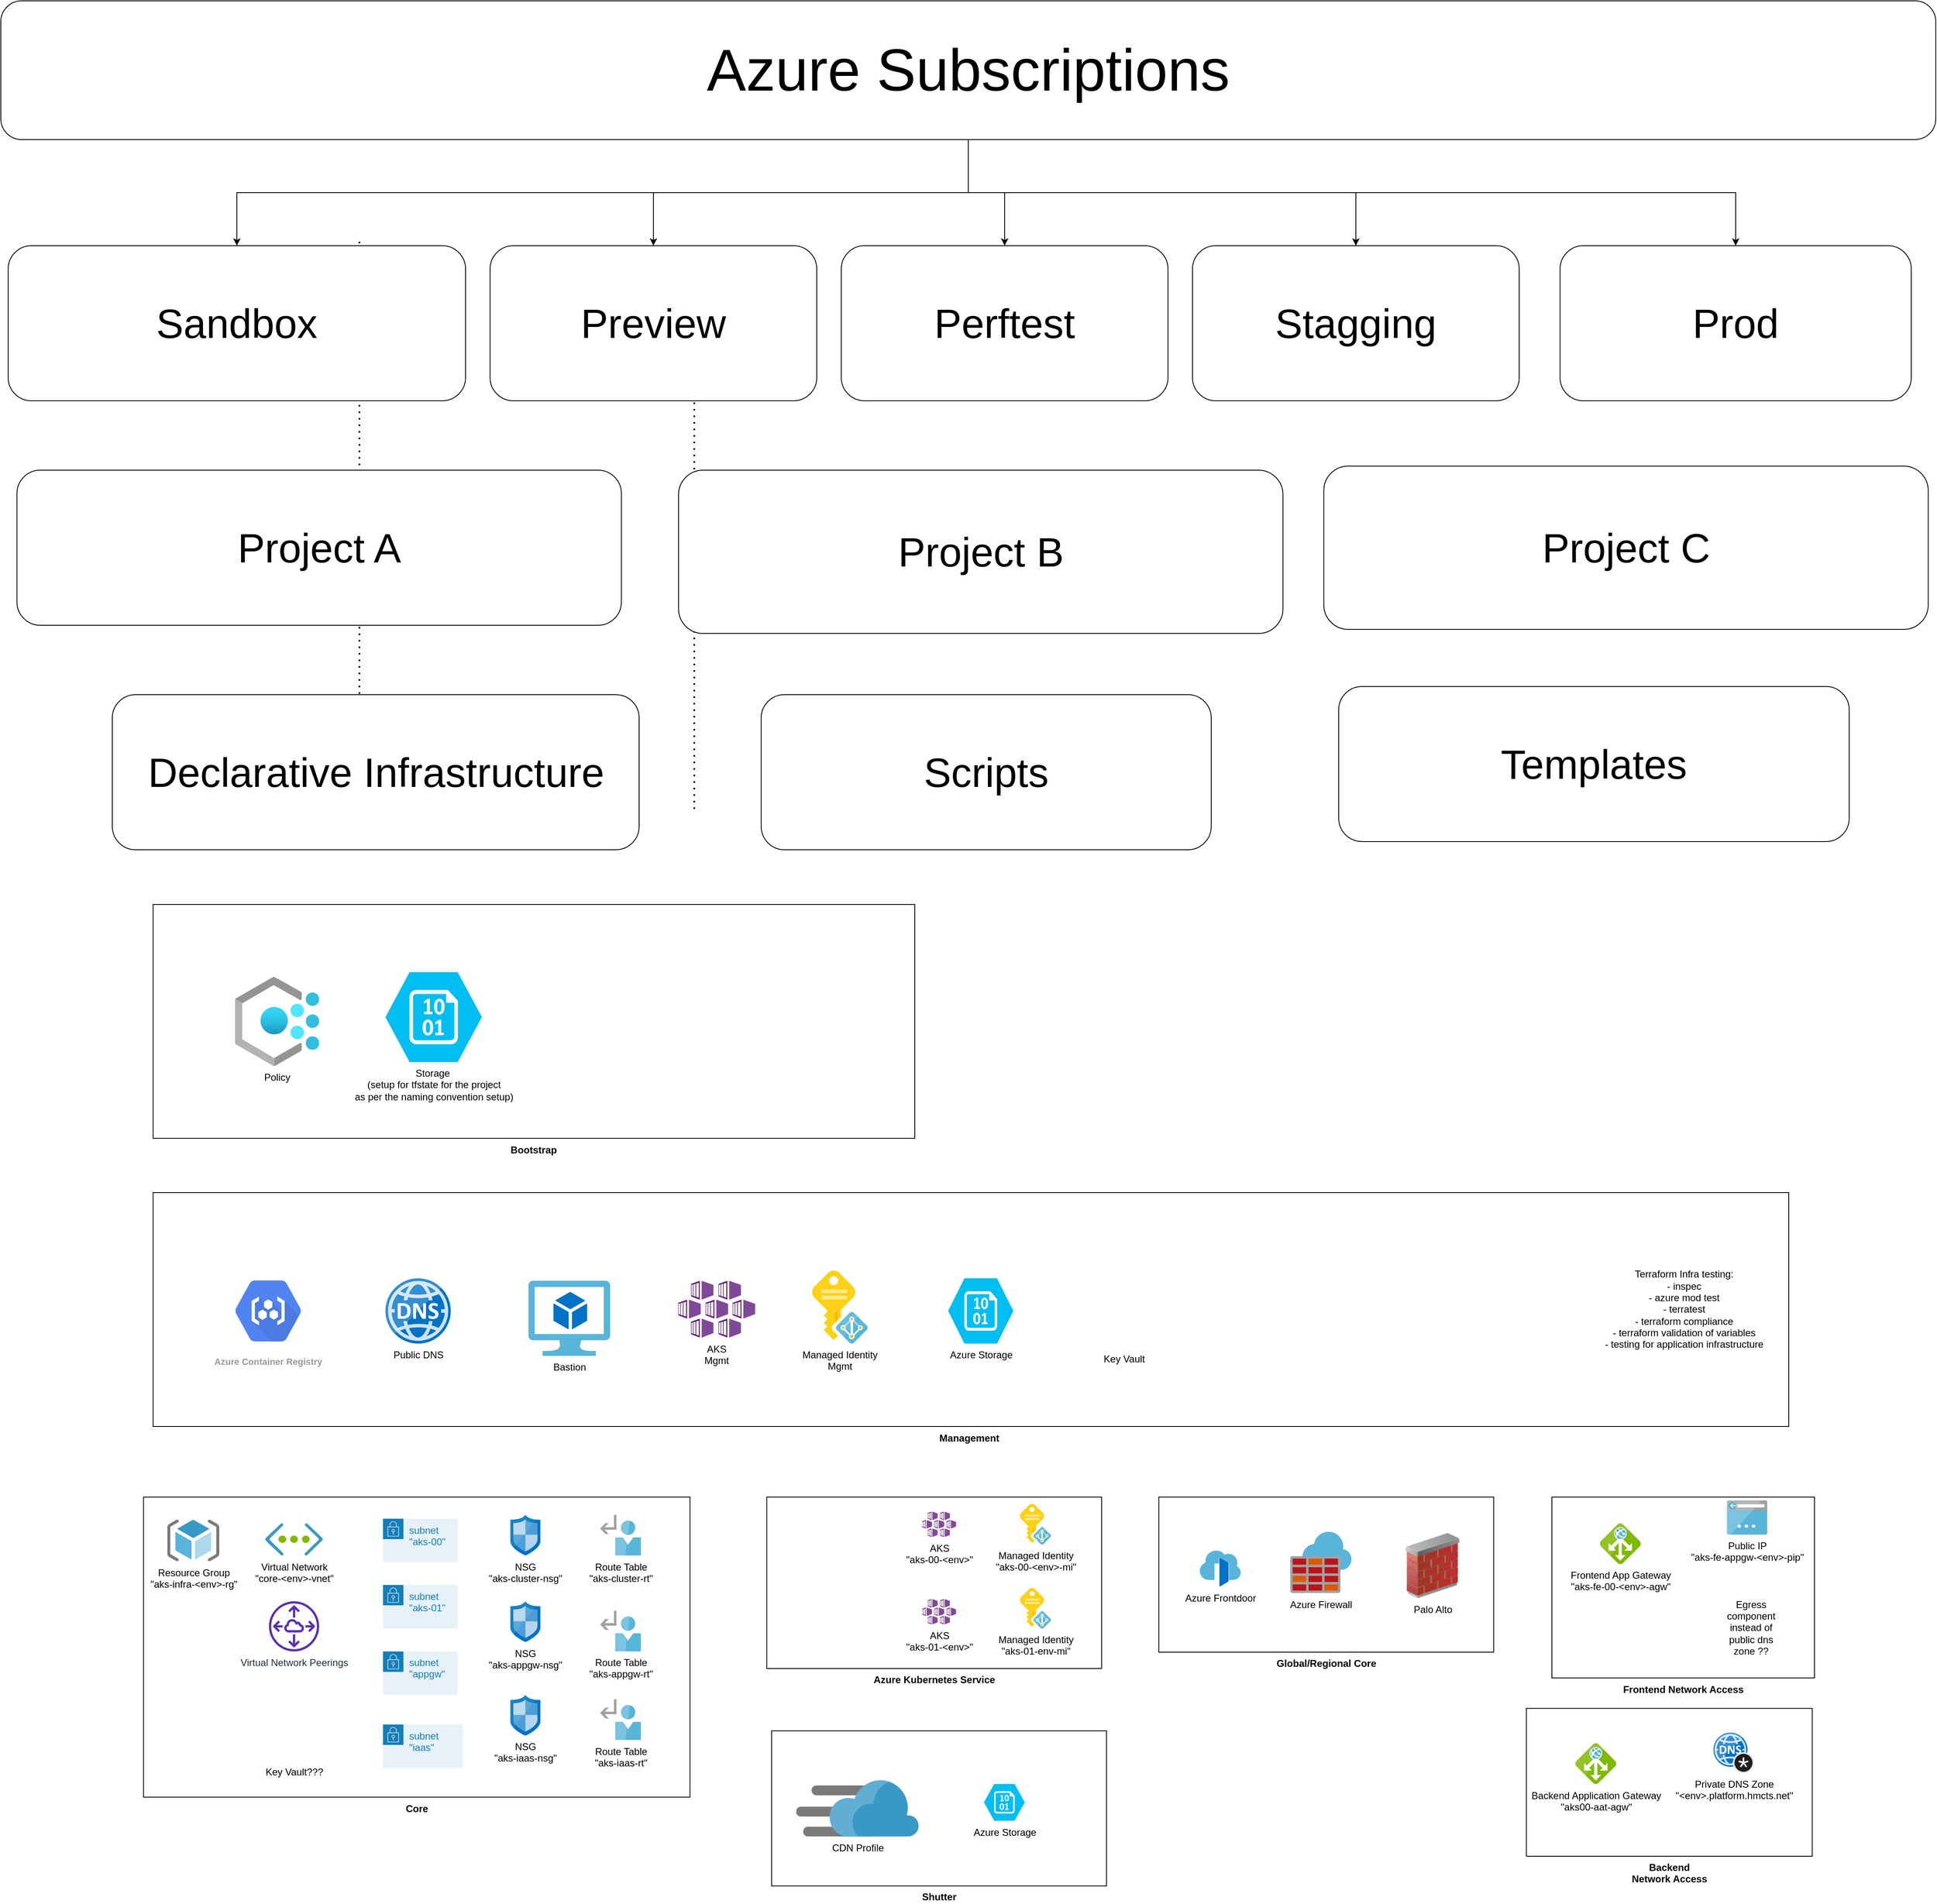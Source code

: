 <mxfile version="13.9.9" type="device"><diagram id="Ht1M8jgEwFfnCIfOTk4-" name="Page-1"><mxGraphModel dx="1977" dy="1884" grid="1" gridSize="10" guides="1" tooltips="1" connect="1" arrows="1" fold="1" page="1" pageScale="1" pageWidth="1169" pageHeight="827" math="0" shadow="0"><root><mxCell id="0"/><mxCell id="1" parent="0"/><mxCell id="q0Nr0UApzR_G378WUA1a-2" value="Backend &lt;br&gt;Network Access" style="rounded=0;whiteSpace=wrap;html=1;direction=east;labelPosition=center;verticalLabelPosition=bottom;align=center;verticalAlign=top;fontStyle=1" parent="1" vertex="1"><mxGeometry x="1908.75" y="1811.86" width="350" height="181.14" as="geometry"/></mxCell><mxCell id="dzg-vBtgRfbUb7GHAAN7-91" value="Global/Regional Core" style="rounded=0;whiteSpace=wrap;html=1;direction=east;labelPosition=center;verticalLabelPosition=bottom;align=center;verticalAlign=top;fontStyle=1" parent="1" vertex="1"><mxGeometry x="1458.75" y="1553" width="410" height="190" as="geometry"/></mxCell><mxCell id="dzg-vBtgRfbUb7GHAAN7-1" value="Core" style="rounded=0;whiteSpace=wrap;html=1;direction=east;labelPosition=center;verticalLabelPosition=bottom;align=center;verticalAlign=top;fontStyle=1" parent="1" vertex="1"><mxGeometry x="215.75" y="1553.0" width="669" height="367.62" as="geometry"/></mxCell><mxCell id="dzg-vBtgRfbUb7GHAAN7-39" value="Azure Kubernetes Service" style="rounded=0;whiteSpace=wrap;html=1;direction=east;labelPosition=center;verticalLabelPosition=bottom;align=center;verticalAlign=top;fontStyle=1" parent="1" vertex="1"><mxGeometry x="978.75" y="1553" width="410" height="210" as="geometry"/></mxCell><mxCell id="dzg-vBtgRfbUb7GHAAN7-64" value="subnet&lt;br&gt;&quot;iaas&quot;" style="points=[[0,0],[0.25,0],[0.5,0],[0.75,0],[1,0],[1,0.25],[1,0.5],[1,0.75],[1,1],[0.75,1],[0.5,1],[0.25,1],[0,1],[0,0.75],[0,0.5],[0,0.25]];outlineConnect=0;gradientColor=none;html=1;whiteSpace=wrap;fontSize=12;fontStyle=0;shape=mxgraph.aws4.group;grIcon=mxgraph.aws4.group_security_group;grStroke=0;strokeColor=#147EBA;fillColor=#E6F2F8;verticalAlign=top;align=left;spacingLeft=30;fontColor=#147EBA;dashed=0;" parent="1" vertex="1"><mxGeometry x="508.93" y="1831.62" width="97.47" height="53.5" as="geometry"/></mxCell><mxCell id="dzg-vBtgRfbUb7GHAAN7-75" value="Frontend Network Access" style="rounded=0;whiteSpace=wrap;html=1;direction=east;labelPosition=center;verticalLabelPosition=bottom;align=center;verticalAlign=top;fontStyle=1" parent="1" vertex="1"><mxGeometry x="1940" y="1553" width="321.5" height="221.62" as="geometry"/></mxCell><mxCell id="dzg-vBtgRfbUb7GHAAN7-65" value="subnet&lt;br&gt;&quot;appgw&quot;" style="points=[[0,0],[0.25,0],[0.5,0],[0.75,0],[1,0],[1,0.25],[1,0.5],[1,0.75],[1,1],[0.75,1],[0.5,1],[0.25,1],[0,1],[0,0.75],[0,0.5],[0,0.25]];outlineConnect=0;gradientColor=none;html=1;whiteSpace=wrap;fontSize=12;fontStyle=0;shape=mxgraph.aws4.group;grIcon=mxgraph.aws4.group_security_group;grStroke=0;strokeColor=#147EBA;fillColor=#E6F2F8;verticalAlign=top;align=left;spacingLeft=30;fontColor=#147EBA;dashed=0;" parent="1" vertex="1"><mxGeometry x="508.93" y="1742.12" width="91.31" height="53.25" as="geometry"/></mxCell><mxCell id="dzg-vBtgRfbUb7GHAAN7-4" value="Resource Group&lt;br&gt;&quot;aks-infra-&amp;lt;env&amp;gt;-rg&quot;" style="aspect=fixed;html=1;points=[];align=center;image;fontSize=12;image=img/lib/mscae/ResourceGroup.svg;" parent="1" vertex="1"><mxGeometry x="244.75" y="1580.62" width="63.75" height="51" as="geometry"/></mxCell><mxCell id="dzg-vBtgRfbUb7GHAAN7-5" value="Virtual Network&lt;br&gt;&quot;core-&amp;lt;env&amp;gt;-vnet&quot;" style="aspect=fixed;html=1;points=[];align=center;image;fontSize=12;image=img/lib/mscae/Virtual_Network.svg;" parent="1" vertex="1"><mxGeometry x="364.75" y="1585.12" width="70.54" height="39.5" as="geometry"/></mxCell><mxCell id="dzg-vBtgRfbUb7GHAAN7-6" value="Virtual Network Peerings" style="outlineConnect=0;fontColor=#232F3E;gradientColor=none;fillColor=#5A30B5;strokeColor=none;dashed=0;verticalLabelPosition=bottom;verticalAlign=top;align=center;html=1;fontSize=12;fontStyle=0;aspect=fixed;pointerEvents=1;shape=mxgraph.aws4.peering;" parent="1" vertex="1"><mxGeometry x="369.27" y="1680.62" width="61.5" height="61.5" as="geometry"/></mxCell><mxCell id="dzg-vBtgRfbUb7GHAAN7-9" value="Key Vault???" style="shape=image;html=1;verticalAlign=top;verticalLabelPosition=bottom;labelBackgroundColor=#ffffff;imageAspect=0;aspect=fixed;image=https://cdn4.iconfinder.com/data/icons/geosm-e-commerce/48/key-3-128.png" parent="1" vertex="1"><mxGeometry x="357.13" y="1790.62" width="85.25" height="85.25" as="geometry"/></mxCell><mxCell id="dzg-vBtgRfbUb7GHAAN7-14" value="Palo Alto" style="image;html=1;image=img/lib/clip_art/networking/Firewall_02_128x128.png" parent="1" vertex="1"><mxGeometry x="1753.95" y="1597" width="80" height="80" as="geometry"/></mxCell><mxCell id="dzg-vBtgRfbUb7GHAAN7-24" value="Azure Firewall" style="aspect=fixed;html=1;points=[];align=center;image;fontSize=12;image=img/lib/mscae/Azure_Firewall.svg;" parent="1" vertex="1"><mxGeometry x="1619.58" y="1595.5" width="75" height="75" as="geometry"/></mxCell><mxCell id="dzg-vBtgRfbUb7GHAAN7-25" value="Private DNS Zone&lt;br&gt;&quot;&amp;lt;env&amp;gt;.platform.hmcts.net&quot;" style="aspect=fixed;html=1;points=[];align=center;image;fontSize=12;image=img/lib/mscae/DNS_Private_Zones.svg;" parent="1" vertex="1"><mxGeometry x="2137.62" y="1841.48" width="50" height="50" as="geometry"/></mxCell><mxCell id="dzg-vBtgRfbUb7GHAAN7-30" value="Managed Identity&lt;br&gt;&quot;aks-00-&amp;lt;env&amp;gt;-mi&quot;" style="aspect=fixed;html=1;points=[];align=center;image;fontSize=12;image=img/lib/mscae/Managed_Identities.svg;" parent="1" vertex="1"><mxGeometry x="1288.75" y="1561.38" width="38" height="50" as="geometry"/></mxCell><mxCell id="dzg-vBtgRfbUb7GHAAN7-31" value="" style="endArrow=none;dashed=1;html=1;dashPattern=1 3;strokeWidth=2;" parent="1" edge="1"><mxGeometry width="50" height="50" relative="1" as="geometry"><mxPoint x="480" y="705" as="sourcePoint"/><mxPoint x="480" y="15" as="targetPoint"/></mxGeometry></mxCell><mxCell id="dzg-vBtgRfbUb7GHAAN7-33" value="" style="endArrow=none;dashed=1;html=1;dashPattern=1 3;strokeWidth=2;" parent="1" edge="1"><mxGeometry width="50" height="50" relative="1" as="geometry"><mxPoint x="890" y="710" as="sourcePoint"/><mxPoint x="890" y="20" as="targetPoint"/></mxGeometry></mxCell><mxCell id="dzg-vBtgRfbUb7GHAAN7-46" value="Azure Frontdoor" style="aspect=fixed;html=1;points=[];align=center;image;fontSize=12;image=img/lib/mscae/Front_Doors.svg;" parent="1" vertex="1"><mxGeometry x="1508.95" y="1618.5" width="50" height="44" as="geometry"/></mxCell><mxCell id="dzg-vBtgRfbUb7GHAAN7-48" value="Frontend App Gateway&lt;br&gt;&quot;aks-fe-00-&amp;lt;env&amp;gt;-agw&quot;" style="aspect=fixed;html=1;points=[];align=center;image;fontSize=12;image=img/lib/mscae/Application_Gateway.svg;" parent="1" vertex="1"><mxGeometry x="1998.75" y="1585.12" width="50" height="50" as="geometry"/></mxCell><mxCell id="dzg-vBtgRfbUb7GHAAN7-49" value="Backend Application Gateway&lt;br&gt;&quot;aks00-aat-agw&quot;" style="aspect=fixed;html=1;points=[];align=center;image;fontSize=12;image=img/lib/mscae/Application_Gateway.svg;" parent="1" vertex="1"><mxGeometry x="1968.75" y="1854.52" width="50" height="50" as="geometry"/></mxCell><mxCell id="dzg-vBtgRfbUb7GHAAN7-51" value="AKS&lt;br&gt;&quot;aks-01-&amp;lt;env&amp;gt;&quot;" style="aspect=fixed;html=1;points=[];align=center;image;fontSize=12;image=img/lib/mscae/Kubernetes_Services.svg;" parent="1" vertex="1"><mxGeometry x="1168.75" y="1678" width="41.89" height="31" as="geometry"/></mxCell><mxCell id="dzg-vBtgRfbUb7GHAAN7-52" value="Managed Identity&lt;br&gt;&quot;aks-01-env-mi&quot;" style="aspect=fixed;html=1;points=[];align=center;image;fontSize=12;image=img/lib/mscae/Managed_Identities.svg;" parent="1" vertex="1"><mxGeometry x="1288.75" y="1664.38" width="38" height="50" as="geometry"/></mxCell><mxCell id="dzg-vBtgRfbUb7GHAAN7-55" value="Public IP&lt;br&gt;&quot;aks-fe-appgw-&amp;lt;env&amp;gt;-pip&quot;" style="aspect=fixed;html=1;points=[];align=center;image;fontSize=12;image=img/lib/mscae/App_Service_IPAddress.svg;" parent="1" vertex="1"><mxGeometry x="2154" y="1557" width="50" height="42" as="geometry"/></mxCell><mxCell id="dzg-vBtgRfbUb7GHAAN7-56" value="AKS&lt;br&gt;&quot;aks-00-&amp;lt;env&amp;gt;&quot;" style="aspect=fixed;html=1;points=[];align=center;image;fontSize=12;image=img/lib/mscae/Kubernetes_Services.svg;" parent="1" vertex="1"><mxGeometry x="1168.75" y="1570.88" width="41.89" height="31" as="geometry"/></mxCell><mxCell id="dzg-vBtgRfbUb7GHAAN7-59" value="NSG&lt;br&gt;&quot;aks-cluster-nsg&quot;" style="aspect=fixed;html=1;points=[];align=center;image;fontSize=12;image=img/lib/mscae/Network_Security_Groups_Classic.svg;" parent="1" vertex="1"><mxGeometry x="664.75" y="1574.62" width="37" height="50" as="geometry"/></mxCell><mxCell id="dzg-vBtgRfbUb7GHAAN7-61" value="NSG&lt;br&gt;&quot;aks-iaas-nsg&quot;" style="aspect=fixed;html=1;points=[];align=center;image;fontSize=12;image=img/lib/mscae/Network_Security_Groups_Classic.svg;" parent="1" vertex="1"><mxGeometry x="664.75" y="1795.37" width="37" height="50" as="geometry"/></mxCell><mxCell id="dzg-vBtgRfbUb7GHAAN7-62" value="NSG&lt;br&gt;&quot;aks-appgw-nsg&quot;" style="aspect=fixed;html=1;points=[];align=center;image;fontSize=12;image=img/lib/mscae/Network_Security_Groups_Classic.svg;" parent="1" vertex="1"><mxGeometry x="664.75" y="1680.62" width="37" height="50" as="geometry"/></mxCell><mxCell id="dzg-vBtgRfbUb7GHAAN7-79" value="Egress component instead of public dns zone ??" style="text;html=1;strokeColor=none;fillColor=none;align=center;verticalAlign=middle;whiteSpace=wrap;rounded=0;" parent="1" vertex="1"><mxGeometry x="2164" y="1703" width="40" height="20" as="geometry"/></mxCell><mxCell id="dzg-vBtgRfbUb7GHAAN7-94" value="Route Table&lt;br&gt;&quot;aks-cluster-rt&quot;" style="aspect=fixed;html=1;points=[];align=center;image;fontSize=12;image=img/lib/mscae/UserDefinedRoute.svg;" parent="1" vertex="1"><mxGeometry x="774.75" y="1574.62" width="50" height="50" as="geometry"/></mxCell><mxCell id="W7CBuMMYbszcWd5UE86Y-9" value="&lt;span style=&quot;font-size: 50px&quot;&gt;Project A&lt;/span&gt;" style="rounded=1;whiteSpace=wrap;html=1;" parent="1" vertex="1"><mxGeometry x="60.75" y="295" width="740" height="190" as="geometry"/></mxCell><mxCell id="W7CBuMMYbszcWd5UE86Y-11" value="&lt;font style=&quot;font-size: 50px&quot;&gt;Project B&lt;/font&gt;" style="rounded=1;whiteSpace=wrap;html=1;" parent="1" vertex="1"><mxGeometry x="870.75" y="295" width="740" height="200" as="geometry"/></mxCell><mxCell id="W7CBuMMYbszcWd5UE86Y-12" value="&lt;font style=&quot;font-size: 50px&quot;&gt;Project C&lt;/font&gt;" style="rounded=1;whiteSpace=wrap;html=1;" parent="1" vertex="1"><mxGeometry x="1660.75" y="290" width="740" height="200" as="geometry"/></mxCell><mxCell id="W7CBuMMYbszcWd5UE86Y-14" value="&lt;span style=&quot;font-size: 50px&quot;&gt;Sandbox&lt;/span&gt;" style="rounded=1;whiteSpace=wrap;html=1;" parent="1" vertex="1"><mxGeometry x="50" y="20" width="560" height="190" as="geometry"/></mxCell><mxCell id="W7CBuMMYbszcWd5UE86Y-15" value="&lt;span style=&quot;font-size: 50px&quot;&gt;Preview&lt;/span&gt;" style="rounded=1;whiteSpace=wrap;html=1;" parent="1" vertex="1"><mxGeometry x="640" y="20" width="400" height="190" as="geometry"/></mxCell><mxCell id="W7CBuMMYbszcWd5UE86Y-17" value="&lt;span style=&quot;font-size: 50px&quot;&gt;Perftest&lt;/span&gt;" style="rounded=1;whiteSpace=wrap;html=1;" parent="1" vertex="1"><mxGeometry x="1070" y="20" width="400" height="190" as="geometry"/></mxCell><mxCell id="W7CBuMMYbszcWd5UE86Y-18" value="&lt;span style=&quot;font-size: 50px&quot;&gt;Stagging&lt;/span&gt;" style="rounded=1;whiteSpace=wrap;html=1;" parent="1" vertex="1"><mxGeometry x="1500" y="20" width="400" height="190" as="geometry"/></mxCell><mxCell id="W7CBuMMYbszcWd5UE86Y-19" value="&lt;span style=&quot;font-size: 50px&quot;&gt;Prod&lt;/span&gt;" style="rounded=1;whiteSpace=wrap;html=1;" parent="1" vertex="1"><mxGeometry x="1950" y="20" width="430" height="190" as="geometry"/></mxCell><mxCell id="W7CBuMMYbszcWd5UE86Y-21" value="&lt;span style=&quot;font-size: 50px&quot;&gt;Declarative Infrastructure&lt;/span&gt;" style="rounded=1;whiteSpace=wrap;html=1;" parent="1" vertex="1"><mxGeometry x="177.5" y="570" width="645" height="190" as="geometry"/></mxCell><mxCell id="W7CBuMMYbszcWd5UE86Y-22" value="&lt;font style=&quot;font-size: 50px&quot;&gt;Scripts&lt;/font&gt;" style="rounded=1;whiteSpace=wrap;html=1;" parent="1" vertex="1"><mxGeometry x="971.92" y="570" width="551" height="190" as="geometry"/></mxCell><mxCell id="W7CBuMMYbszcWd5UE86Y-23" value="&lt;font style=&quot;font-size: 50px&quot;&gt;Templates&lt;/font&gt;" style="rounded=1;whiteSpace=wrap;html=1;" parent="1" vertex="1"><mxGeometry x="1679" y="560" width="625" height="190" as="geometry"/></mxCell><mxCell id="JLRTNXTvD-Qj_0J0ULGA-2" style="edgeStyle=orthogonalEdgeStyle;rounded=0;orthogonalLoop=1;jettySize=auto;html=1;" parent="1" source="JLRTNXTvD-Qj_0J0ULGA-1" target="W7CBuMMYbszcWd5UE86Y-14" edge="1"><mxGeometry relative="1" as="geometry"/></mxCell><mxCell id="JLRTNXTvD-Qj_0J0ULGA-3" style="edgeStyle=orthogonalEdgeStyle;rounded=0;orthogonalLoop=1;jettySize=auto;html=1;" parent="1" source="JLRTNXTvD-Qj_0J0ULGA-1" target="W7CBuMMYbszcWd5UE86Y-18" edge="1"><mxGeometry relative="1" as="geometry"/></mxCell><mxCell id="JLRTNXTvD-Qj_0J0ULGA-4" style="edgeStyle=orthogonalEdgeStyle;rounded=0;orthogonalLoop=1;jettySize=auto;html=1;entryX=0.5;entryY=0;entryDx=0;entryDy=0;" parent="1" source="JLRTNXTvD-Qj_0J0ULGA-1" target="W7CBuMMYbszcWd5UE86Y-15" edge="1"><mxGeometry relative="1" as="geometry"/></mxCell><mxCell id="JLRTNXTvD-Qj_0J0ULGA-5" style="edgeStyle=orthogonalEdgeStyle;rounded=0;orthogonalLoop=1;jettySize=auto;html=1;entryX=0.5;entryY=0;entryDx=0;entryDy=0;" parent="1" source="JLRTNXTvD-Qj_0J0ULGA-1" target="W7CBuMMYbszcWd5UE86Y-17" edge="1"><mxGeometry relative="1" as="geometry"/></mxCell><mxCell id="JLRTNXTvD-Qj_0J0ULGA-6" style="edgeStyle=orthogonalEdgeStyle;rounded=0;orthogonalLoop=1;jettySize=auto;html=1;" parent="1" source="JLRTNXTvD-Qj_0J0ULGA-1" target="W7CBuMMYbszcWd5UE86Y-19" edge="1"><mxGeometry relative="1" as="geometry"/></mxCell><mxCell id="JLRTNXTvD-Qj_0J0ULGA-1" value="&lt;font style=&quot;font-size: 72px&quot;&gt;Azure Subscriptions&lt;/font&gt;" style="rounded=1;whiteSpace=wrap;html=1;" parent="1" vertex="1"><mxGeometry x="41" y="-280" width="2369" height="170" as="geometry"/></mxCell><mxCell id="JLRTNXTvD-Qj_0J0ULGA-26" value="Management&amp;nbsp;&lt;br&gt;" style="rounded=0;whiteSpace=wrap;html=1;direction=east;labelPosition=center;verticalLabelPosition=bottom;align=center;verticalAlign=top;fontStyle=1" parent="1" vertex="1"><mxGeometry x="227.42" y="1180" width="2002.58" height="286.5" as="geometry"/></mxCell><mxCell id="JLRTNXTvD-Qj_0J0ULGA-29" value="Azure Container Registry" style="html=1;fillColor=#5184F3;strokeColor=none;verticalAlign=top;labelPosition=center;verticalLabelPosition=bottom;align=center;spacingTop=-6;fontSize=11;fontStyle=1;fontColor=#999999;shape=mxgraph.gcp2.hexIcon;prIcon=container_registry" parent="1" vertex="1"><mxGeometry x="306.92" y="1270" width="123" height="110" as="geometry"/></mxCell><mxCell id="JLRTNXTvD-Qj_0J0ULGA-30" value="Public DNS" style="aspect=fixed;html=1;points=[];align=center;image;fontSize=12;image=img/lib/mscae/DNS.svg;" parent="1" vertex="1"><mxGeometry x="511.92" y="1285" width="80" height="80" as="geometry"/></mxCell><mxCell id="JLRTNXTvD-Qj_0J0ULGA-31" value="Bastion&lt;br&gt;" style="aspect=fixed;html=1;points=[];align=center;image;fontSize=12;image=img/lib/mscae/Virtual_Machine_2.svg;" parent="1" vertex="1"><mxGeometry x="687.04" y="1288" width="100" height="92" as="geometry"/></mxCell><mxCell id="JLRTNXTvD-Qj_0J0ULGA-33" value="Shutter" style="rounded=0;whiteSpace=wrap;html=1;direction=east;labelPosition=center;verticalLabelPosition=bottom;align=center;verticalAlign=top;fontStyle=1" parent="1" vertex="1"><mxGeometry x="984.69" y="1839.38" width="410" height="190" as="geometry"/></mxCell><mxCell id="JLRTNXTvD-Qj_0J0ULGA-34" value="CDN Profile" style="aspect=fixed;html=1;points=[];align=center;image;fontSize=12;image=img/lib/mscae/Content_Delivery_Network.svg;" parent="1" vertex="1"><mxGeometry x="1014.69" y="1899.88" width="150" height="69" as="geometry"/></mxCell><mxCell id="JLRTNXTvD-Qj_0J0ULGA-35" value="Azure Storage" style="verticalLabelPosition=bottom;html=1;verticalAlign=top;align=center;strokeColor=none;fillColor=#00BEF2;shape=mxgraph.azure.storage_blob;" parent="1" vertex="1"><mxGeometry x="1244.69" y="1904.52" width="50" height="45" as="geometry"/></mxCell><mxCell id="JLRTNXTvD-Qj_0J0ULGA-36" value="subnet&lt;br&gt;&quot;aks-00&quot;" style="points=[[0,0],[0.25,0],[0.5,0],[0.75,0],[1,0],[1,0.25],[1,0.5],[1,0.75],[1,1],[0.75,1],[0.5,1],[0.25,1],[0,1],[0,0.75],[0,0.5],[0,0.25]];outlineConnect=0;gradientColor=none;html=1;whiteSpace=wrap;fontSize=12;fontStyle=0;shape=mxgraph.aws4.group;grIcon=mxgraph.aws4.group_security_group;grStroke=0;strokeColor=#147EBA;fillColor=#E6F2F8;verticalAlign=top;align=left;spacingLeft=30;fontColor=#147EBA;dashed=0;" parent="1" vertex="1"><mxGeometry x="508.93" y="1579.5" width="91.31" height="53.25" as="geometry"/></mxCell><mxCell id="JLRTNXTvD-Qj_0J0ULGA-37" value="subnet&lt;br&gt;&quot;aks-01&quot;" style="points=[[0,0],[0.25,0],[0.5,0],[0.75,0],[1,0],[1,0.25],[1,0.5],[1,0.75],[1,1],[0.75,1],[0.5,1],[0.25,1],[0,1],[0,0.75],[0,0.5],[0,0.25]];outlineConnect=0;gradientColor=none;html=1;whiteSpace=wrap;fontSize=12;fontStyle=0;shape=mxgraph.aws4.group;grIcon=mxgraph.aws4.group_security_group;grStroke=0;strokeColor=#147EBA;fillColor=#E6F2F8;verticalAlign=top;align=left;spacingLeft=30;fontColor=#147EBA;dashed=0;" parent="1" vertex="1"><mxGeometry x="508.93" y="1660.62" width="91.31" height="53.25" as="geometry"/></mxCell><mxCell id="JLRTNXTvD-Qj_0J0ULGA-38" value="Route Table&lt;br&gt;&quot;aks-appgw-rt&quot;" style="aspect=fixed;html=1;points=[];align=center;image;fontSize=12;image=img/lib/mscae/UserDefinedRoute.svg;" parent="1" vertex="1"><mxGeometry x="774.75" y="1692.12" width="50" height="50" as="geometry"/></mxCell><mxCell id="JLRTNXTvD-Qj_0J0ULGA-39" value="Route Table&lt;br&gt;&quot;aks-iaas-rt&quot;" style="aspect=fixed;html=1;points=[];align=center;image;fontSize=12;image=img/lib/mscae/UserDefinedRoute.svg;" parent="1" vertex="1"><mxGeometry x="774.75" y="1800.62" width="50" height="50" as="geometry"/></mxCell><mxCell id="JLRTNXTvD-Qj_0J0ULGA-41" value="AKS&lt;br&gt;Mgmt" style="aspect=fixed;html=1;points=[];align=center;image;fontSize=12;image=img/lib/mscae/Kubernetes_Services.svg;" parent="1" vertex="1"><mxGeometry x="870.42" y="1288" width="94.06" height="69.61" as="geometry"/></mxCell><mxCell id="JLRTNXTvD-Qj_0J0ULGA-42" value="Managed Identity&lt;br&gt;Mgmt" style="aspect=fixed;html=1;points=[];align=center;image;fontSize=12;image=img/lib/mscae/Managed_Identities.svg;" parent="1" vertex="1"><mxGeometry x="1034.31" y="1275.53" width="68" height="89.47" as="geometry"/></mxCell><mxCell id="JLRTNXTvD-Qj_0J0ULGA-44" value="Azure Storage" style="verticalLabelPosition=bottom;html=1;verticalAlign=top;align=center;strokeColor=none;fillColor=#00BEF2;shape=mxgraph.azure.storage_blob;" parent="1" vertex="1"><mxGeometry x="1200.85" y="1285" width="79.8" height="80" as="geometry"/></mxCell><mxCell id="JLRTNXTvD-Qj_0J0ULGA-46" value="Terraform Infra testing:&lt;br&gt;- inspec&lt;br&gt;- azure mod test&lt;br&gt;- terratest&lt;br&gt;- terraform compliance&lt;br&gt;- terraform validation of variables&lt;br&gt;- testing for application infrastructure" style="text;html=1;strokeColor=none;fillColor=none;align=center;verticalAlign=middle;whiteSpace=wrap;rounded=0;" parent="1" vertex="1"><mxGeometry x="1960.42" y="1203" width="284" height="240" as="geometry"/></mxCell><mxCell id="7QHPPqwitc_QM4IBp7KZ-6" value="Bootstrap" style="rounded=0;whiteSpace=wrap;html=1;direction=east;labelPosition=center;verticalLabelPosition=bottom;align=center;verticalAlign=top;fontStyle=1" vertex="1" parent="1"><mxGeometry x="227.42" y="827" width="932.58" height="286.5" as="geometry"/></mxCell><mxCell id="7QHPPqwitc_QM4IBp7KZ-8" value="Policy" style="aspect=fixed;html=1;points=[];align=center;image;fontSize=12;image=img/lib/azure2/management_governance/Policy.svg;" vertex="1" parent="1"><mxGeometry x="327.64" y="915.25" width="103.13" height="110" as="geometry"/></mxCell><mxCell id="7QHPPqwitc_QM4IBp7KZ-9" value="Storage&amp;nbsp; &lt;br&gt;(setup for tfstate for the project&lt;br&gt;as per the naming convention setup)" style="verticalLabelPosition=bottom;html=1;verticalAlign=top;align=center;strokeColor=none;fillColor=#00BEF2;shape=mxgraph.azure.storage_blob;" vertex="1" parent="1"><mxGeometry x="511.92" y="910" width="118.08" height="110" as="geometry"/></mxCell><mxCell id="7QHPPqwitc_QM4IBp7KZ-10" value="Key Vault&lt;br&gt;" style="shape=image;html=1;verticalAlign=top;verticalLabelPosition=bottom;labelBackgroundColor=#ffffff;imageAspect=0;aspect=fixed;image=https://cdn4.iconfinder.com/data/icons/geosm-e-commerce/48/key-3-128.png" vertex="1" parent="1"><mxGeometry x="1373.5" y="1285" width="85.25" height="85.25" as="geometry"/></mxCell></root></mxGraphModel></diagram></mxfile>